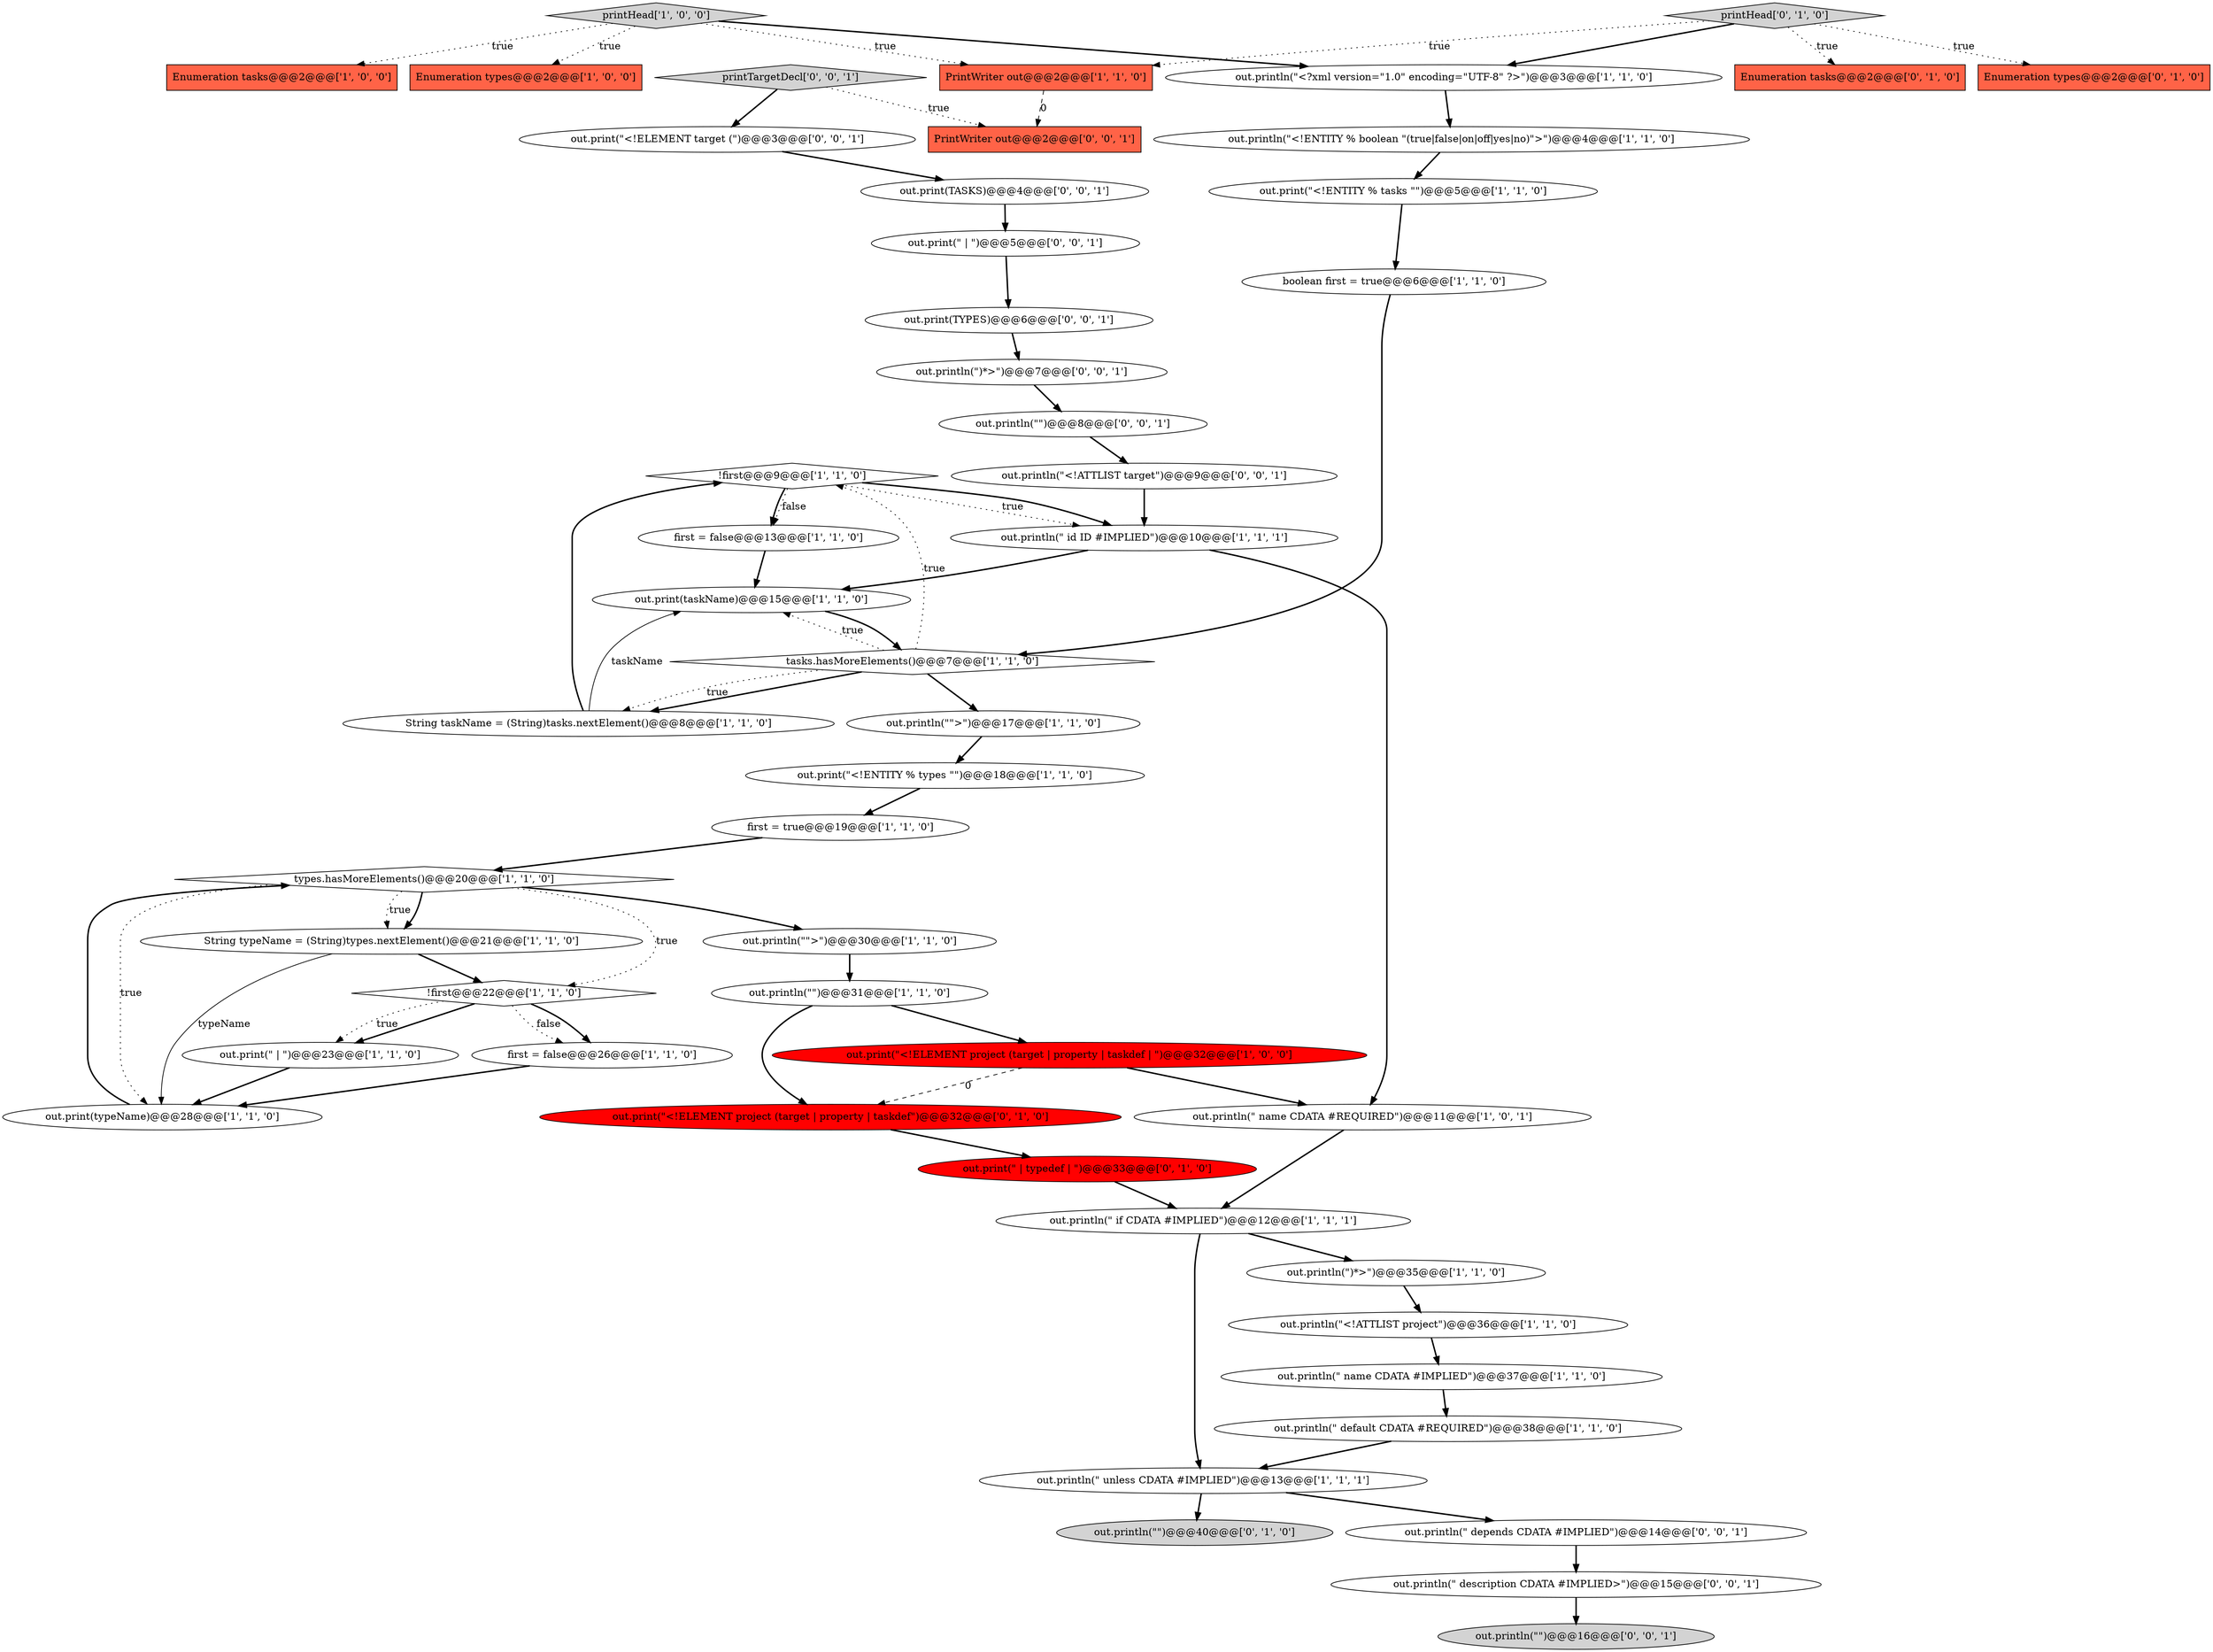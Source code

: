 digraph {
23 [style = filled, label = "!first@@@9@@@['1', '1', '0']", fillcolor = white, shape = diamond image = "AAA0AAABBB1BBB"];
1 [style = filled, label = "boolean first = true@@@6@@@['1', '1', '0']", fillcolor = white, shape = ellipse image = "AAA0AAABBB1BBB"];
42 [style = filled, label = "out.print(TYPES)@@@6@@@['0', '0', '1']", fillcolor = white, shape = ellipse image = "AAA0AAABBB3BBB"];
8 [style = filled, label = "tasks.hasMoreElements()@@@7@@@['1', '1', '0']", fillcolor = white, shape = diamond image = "AAA0AAABBB1BBB"];
16 [style = filled, label = "out.print(\" | \")@@@23@@@['1', '1', '0']", fillcolor = white, shape = ellipse image = "AAA0AAABBB1BBB"];
7 [style = filled, label = "out.println(\"<?xml version=\"1.0\" encoding=\"UTF-8\" ?>\")@@@3@@@['1', '1', '0']", fillcolor = white, shape = ellipse image = "AAA0AAABBB1BBB"];
49 [style = filled, label = "out.print(TASKS)@@@4@@@['0', '0', '1']", fillcolor = white, shape = ellipse image = "AAA0AAABBB3BBB"];
17 [style = filled, label = "out.print(\"<!ENTITY % tasks \"\")@@@5@@@['1', '1', '0']", fillcolor = white, shape = ellipse image = "AAA0AAABBB1BBB"];
10 [style = filled, label = "String taskName = (String)tasks.nextElement()@@@8@@@['1', '1', '0']", fillcolor = white, shape = ellipse image = "AAA0AAABBB1BBB"];
30 [style = filled, label = "first = false@@@26@@@['1', '1', '0']", fillcolor = white, shape = ellipse image = "AAA0AAABBB1BBB"];
50 [style = filled, label = "out.println(\"<!ATTLIST target\")@@@9@@@['0', '0', '1']", fillcolor = white, shape = ellipse image = "AAA0AAABBB3BBB"];
21 [style = filled, label = "out.println(\"<!ATTLIST project\")@@@36@@@['1', '1', '0']", fillcolor = white, shape = ellipse image = "AAA0AAABBB1BBB"];
26 [style = filled, label = "Enumeration tasks@@@2@@@['1', '0', '0']", fillcolor = tomato, shape = box image = "AAA0AAABBB1BBB"];
28 [style = filled, label = "out.println(\")*>\")@@@35@@@['1', '1', '0']", fillcolor = white, shape = ellipse image = "AAA0AAABBB1BBB"];
31 [style = filled, label = "out.println(\" unless CDATA #IMPLIED\")@@@13@@@['1', '1', '1']", fillcolor = white, shape = ellipse image = "AAA0AAABBB1BBB"];
20 [style = filled, label = "out.print(typeName)@@@28@@@['1', '1', '0']", fillcolor = white, shape = ellipse image = "AAA0AAABBB1BBB"];
33 [style = filled, label = "out.println(\"\")@@@40@@@['0', '1', '0']", fillcolor = lightgray, shape = ellipse image = "AAA0AAABBB2BBB"];
35 [style = filled, label = "out.print(\" | typedef | \")@@@33@@@['0', '1', '0']", fillcolor = red, shape = ellipse image = "AAA1AAABBB2BBB"];
37 [style = filled, label = "Enumeration tasks@@@2@@@['0', '1', '0']", fillcolor = tomato, shape = box image = "AAA0AAABBB2BBB"];
36 [style = filled, label = "out.print(\"<!ELEMENT project (target | property | taskdef\")@@@32@@@['0', '1', '0']", fillcolor = red, shape = ellipse image = "AAA1AAABBB2BBB"];
39 [style = filled, label = "out.println(\"\")@@@16@@@['0', '0', '1']", fillcolor = lightgray, shape = ellipse image = "AAA0AAABBB3BBB"];
45 [style = filled, label = "out.println(\" description CDATA #IMPLIED>\")@@@15@@@['0', '0', '1']", fillcolor = white, shape = ellipse image = "AAA0AAABBB3BBB"];
48 [style = filled, label = "PrintWriter out@@@2@@@['0', '0', '1']", fillcolor = tomato, shape = box image = "AAA0AAABBB3BBB"];
15 [style = filled, label = "Enumeration types@@@2@@@['1', '0', '0']", fillcolor = tomato, shape = box image = "AAA0AAABBB1BBB"];
27 [style = filled, label = "out.println(\" if CDATA #IMPLIED\")@@@12@@@['1', '1', '1']", fillcolor = white, shape = ellipse image = "AAA0AAABBB1BBB"];
5 [style = filled, label = "!first@@@22@@@['1', '1', '0']", fillcolor = white, shape = diamond image = "AAA0AAABBB1BBB"];
18 [style = filled, label = "printHead['1', '0', '0']", fillcolor = lightgray, shape = diamond image = "AAA0AAABBB1BBB"];
3 [style = filled, label = "out.print(\"<!ENTITY % types \"\")@@@18@@@['1', '1', '0']", fillcolor = white, shape = ellipse image = "AAA0AAABBB1BBB"];
14 [style = filled, label = "out.print(\"<!ELEMENT project (target | property | taskdef | \")@@@32@@@['1', '0', '0']", fillcolor = red, shape = ellipse image = "AAA1AAABBB1BBB"];
4 [style = filled, label = "out.println(\" name CDATA #IMPLIED\")@@@37@@@['1', '1', '0']", fillcolor = white, shape = ellipse image = "AAA0AAABBB1BBB"];
40 [style = filled, label = "out.print(\" | \")@@@5@@@['0', '0', '1']", fillcolor = white, shape = ellipse image = "AAA0AAABBB3BBB"];
46 [style = filled, label = "out.println(\" depends CDATA #IMPLIED\")@@@14@@@['0', '0', '1']", fillcolor = white, shape = ellipse image = "AAA0AAABBB3BBB"];
41 [style = filled, label = "out.println(\")*>\")@@@7@@@['0', '0', '1']", fillcolor = white, shape = ellipse image = "AAA0AAABBB3BBB"];
38 [style = filled, label = "Enumeration types@@@2@@@['0', '1', '0']", fillcolor = tomato, shape = box image = "AAA0AAABBB2BBB"];
19 [style = filled, label = "String typeName = (String)types.nextElement()@@@21@@@['1', '1', '0']", fillcolor = white, shape = ellipse image = "AAA0AAABBB1BBB"];
9 [style = filled, label = "out.println(\"\">\")@@@17@@@['1', '1', '0']", fillcolor = white, shape = ellipse image = "AAA0AAABBB1BBB"];
24 [style = filled, label = "out.print(taskName)@@@15@@@['1', '1', '0']", fillcolor = white, shape = ellipse image = "AAA0AAABBB1BBB"];
29 [style = filled, label = "out.println(\" default CDATA #REQUIRED\")@@@38@@@['1', '1', '0']", fillcolor = white, shape = ellipse image = "AAA0AAABBB1BBB"];
12 [style = filled, label = "out.println(\" name CDATA #REQUIRED\")@@@11@@@['1', '0', '1']", fillcolor = white, shape = ellipse image = "AAA0AAABBB1BBB"];
44 [style = filled, label = "out.println(\"\")@@@8@@@['0', '0', '1']", fillcolor = white, shape = ellipse image = "AAA0AAABBB3BBB"];
0 [style = filled, label = "out.println(\"\")@@@31@@@['1', '1', '0']", fillcolor = white, shape = ellipse image = "AAA0AAABBB1BBB"];
34 [style = filled, label = "printHead['0', '1', '0']", fillcolor = lightgray, shape = diamond image = "AAA0AAABBB2BBB"];
47 [style = filled, label = "out.print(\"<!ELEMENT target (\")@@@3@@@['0', '0', '1']", fillcolor = white, shape = ellipse image = "AAA0AAABBB3BBB"];
2 [style = filled, label = "out.println(\" id ID #IMPLIED\")@@@10@@@['1', '1', '1']", fillcolor = white, shape = ellipse image = "AAA0AAABBB1BBB"];
11 [style = filled, label = "first = false@@@13@@@['1', '1', '0']", fillcolor = white, shape = ellipse image = "AAA0AAABBB1BBB"];
13 [style = filled, label = "out.println(\"<!ENTITY % boolean \"(true|false|on|off|yes|no)\">\")@@@4@@@['1', '1', '0']", fillcolor = white, shape = ellipse image = "AAA0AAABBB1BBB"];
22 [style = filled, label = "first = true@@@19@@@['1', '1', '0']", fillcolor = white, shape = ellipse image = "AAA0AAABBB1BBB"];
32 [style = filled, label = "PrintWriter out@@@2@@@['1', '1', '0']", fillcolor = tomato, shape = box image = "AAA0AAABBB1BBB"];
25 [style = filled, label = "out.println(\"\">\")@@@30@@@['1', '1', '0']", fillcolor = white, shape = ellipse image = "AAA0AAABBB1BBB"];
43 [style = filled, label = "printTargetDecl['0', '0', '1']", fillcolor = lightgray, shape = diamond image = "AAA0AAABBB3BBB"];
6 [style = filled, label = "types.hasMoreElements()@@@20@@@['1', '1', '0']", fillcolor = white, shape = diamond image = "AAA0AAABBB1BBB"];
7->13 [style = bold, label=""];
25->0 [style = bold, label=""];
34->32 [style = dotted, label="true"];
8->10 [style = bold, label=""];
42->41 [style = bold, label=""];
35->27 [style = bold, label=""];
10->24 [style = solid, label="taskName"];
1->8 [style = bold, label=""];
17->1 [style = bold, label=""];
19->20 [style = solid, label="typeName"];
30->20 [style = bold, label=""];
27->28 [style = bold, label=""];
29->31 [style = bold, label=""];
18->15 [style = dotted, label="true"];
34->7 [style = bold, label=""];
27->31 [style = bold, label=""];
8->23 [style = dotted, label="true"];
44->50 [style = bold, label=""];
5->30 [style = dotted, label="false"];
50->2 [style = bold, label=""];
4->29 [style = bold, label=""];
6->19 [style = bold, label=""];
20->6 [style = bold, label=""];
8->10 [style = dotted, label="true"];
14->36 [style = dashed, label="0"];
11->24 [style = bold, label=""];
3->22 [style = bold, label=""];
18->32 [style = dotted, label="true"];
23->2 [style = dotted, label="true"];
6->19 [style = dotted, label="true"];
8->24 [style = dotted, label="true"];
2->12 [style = bold, label=""];
0->36 [style = bold, label=""];
34->38 [style = dotted, label="true"];
6->20 [style = dotted, label="true"];
47->49 [style = bold, label=""];
5->16 [style = bold, label=""];
19->5 [style = bold, label=""];
13->17 [style = bold, label=""];
0->14 [style = bold, label=""];
28->21 [style = bold, label=""];
6->5 [style = dotted, label="true"];
23->11 [style = dotted, label="false"];
43->47 [style = bold, label=""];
10->23 [style = bold, label=""];
18->26 [style = dotted, label="true"];
43->48 [style = dotted, label="true"];
31->33 [style = bold, label=""];
14->12 [style = bold, label=""];
32->48 [style = dashed, label="0"];
5->16 [style = dotted, label="true"];
8->9 [style = bold, label=""];
9->3 [style = bold, label=""];
46->45 [style = bold, label=""];
23->2 [style = bold, label=""];
5->30 [style = bold, label=""];
31->46 [style = bold, label=""];
2->24 [style = bold, label=""];
23->11 [style = bold, label=""];
24->8 [style = bold, label=""];
18->7 [style = bold, label=""];
36->35 [style = bold, label=""];
16->20 [style = bold, label=""];
49->40 [style = bold, label=""];
41->44 [style = bold, label=""];
12->27 [style = bold, label=""];
40->42 [style = bold, label=""];
34->37 [style = dotted, label="true"];
45->39 [style = bold, label=""];
6->25 [style = bold, label=""];
22->6 [style = bold, label=""];
21->4 [style = bold, label=""];
}
